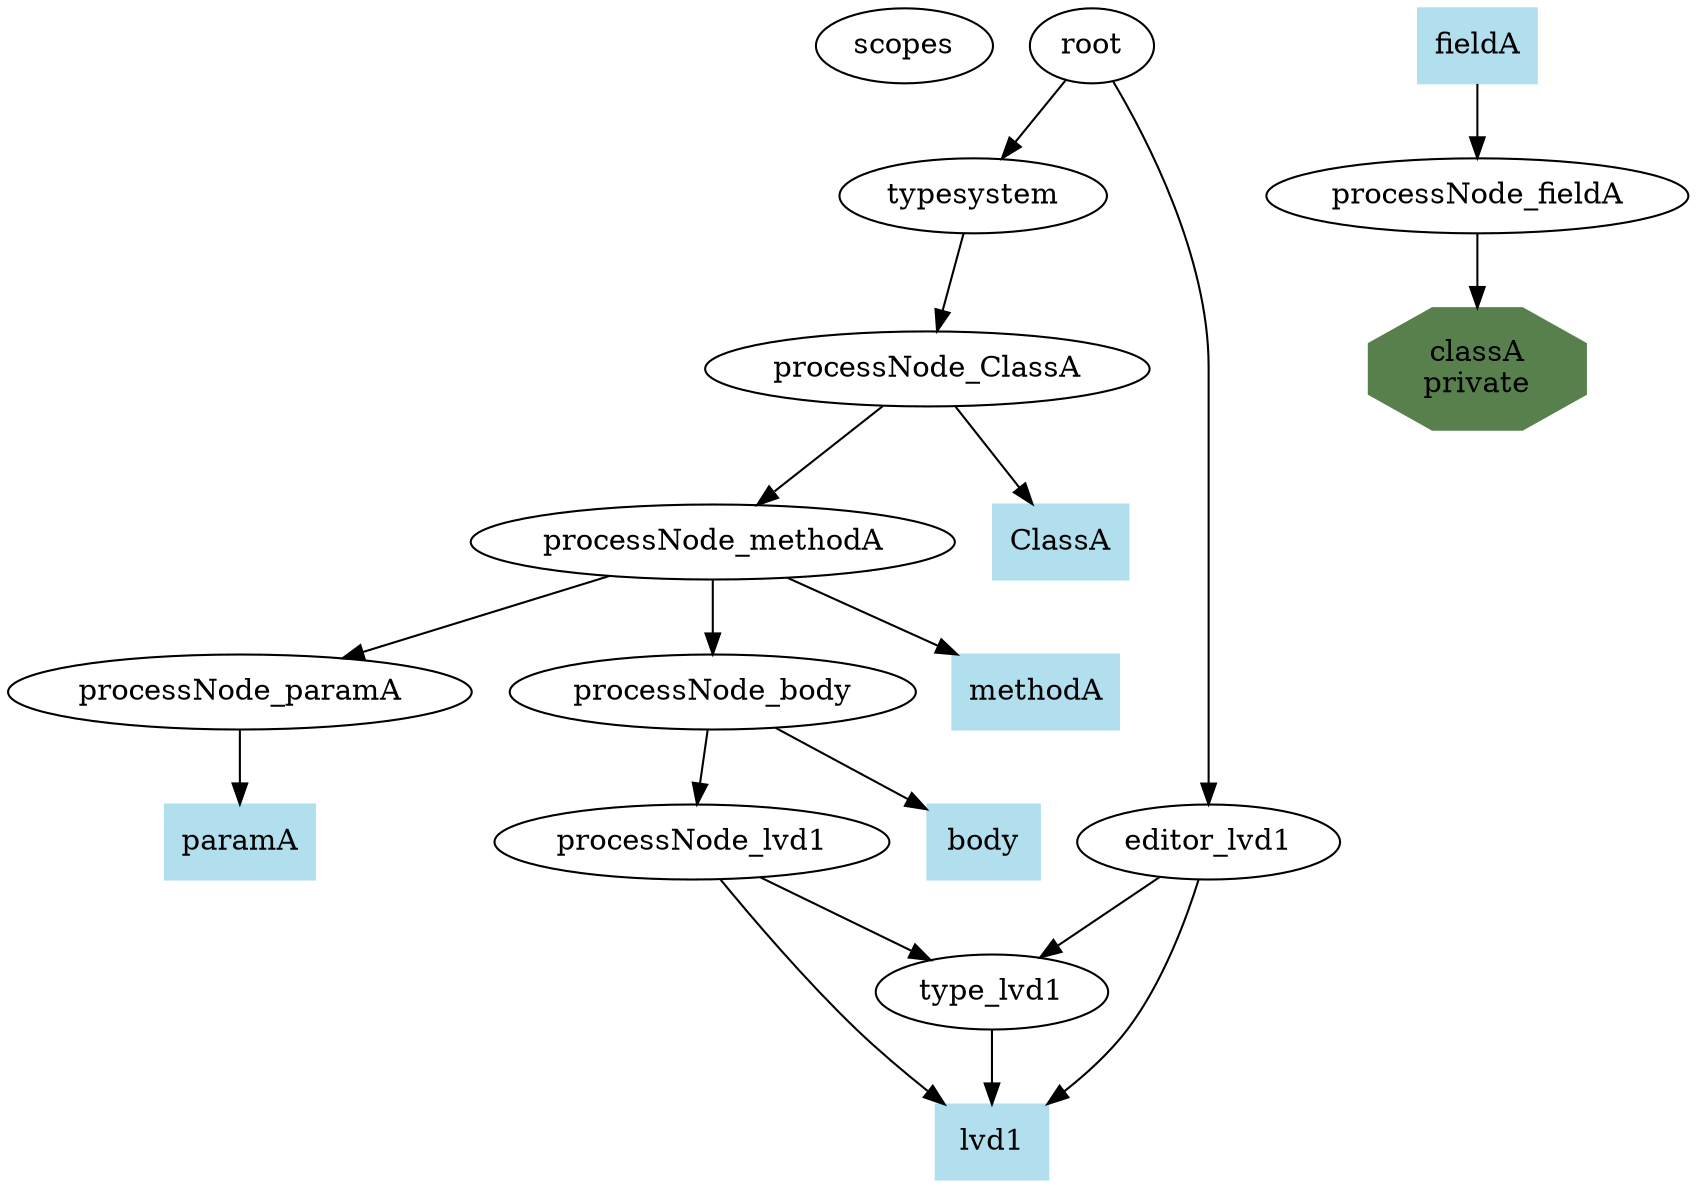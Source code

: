 digraph dependencyGraph {

    scopes
    processNode_ClassA
    processNode_methodA
    processNode_fieldA
    processNode_paramA
    processNode_body
    processNode_lvd1

    classA_private [label="classA\nprivate", color="0.3 0.4 0.5", shape=octagon, style=filled]
    processNode_fieldA -> classA_private
    fieldA -> processNode_fieldA

    typesystem -> processNode_ClassA
    processNode_ClassA -> processNode_methodA
    processNode_methodA -> processNode_paramA
    processNode_methodA -> processNode_body
    processNode_body -> processNode_lvd1

    processNode_lvd1 -> type_lvd1


    editor_lvd1 -> type_lvd1

    ClassA [color=lightblue2, shape=box, style=filled]
    methodA [color=lightblue2, shape=box, style=filled]
    fieldA [color=lightblue2, shape=box, style=filled]
    paramA [color=lightblue2, shape=box, style=filled]
    body [color=lightblue2, shape=box, style=filled]
    lvd1 [color=lightblue2, shape=box, style=filled]
    processNode_ClassA -> ClassA
    processNode_methodA -> methodA
    processNode_paramA -> paramA
    processNode_body -> body
    processNode_lvd1 -> lvd1
    type_lvd1 -> lvd1
    editor_lvd1 -> lvd1

    root -> editor_lvd1
    root -> typesystem


}

